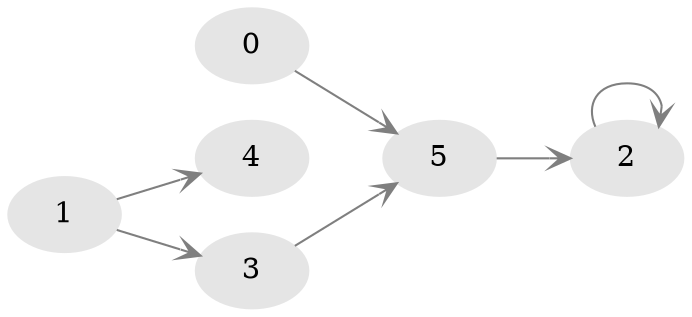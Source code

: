 digraph G {
rankdir=LR;
node [shape=ellipse, style=filled, color=gray90];
edge [color=gray50, arrowhead=vee];
0 -> 5;
1 -> 4;
1 -> 3;
2 -> 2;
3 -> 5;
5 -> 2;
}
